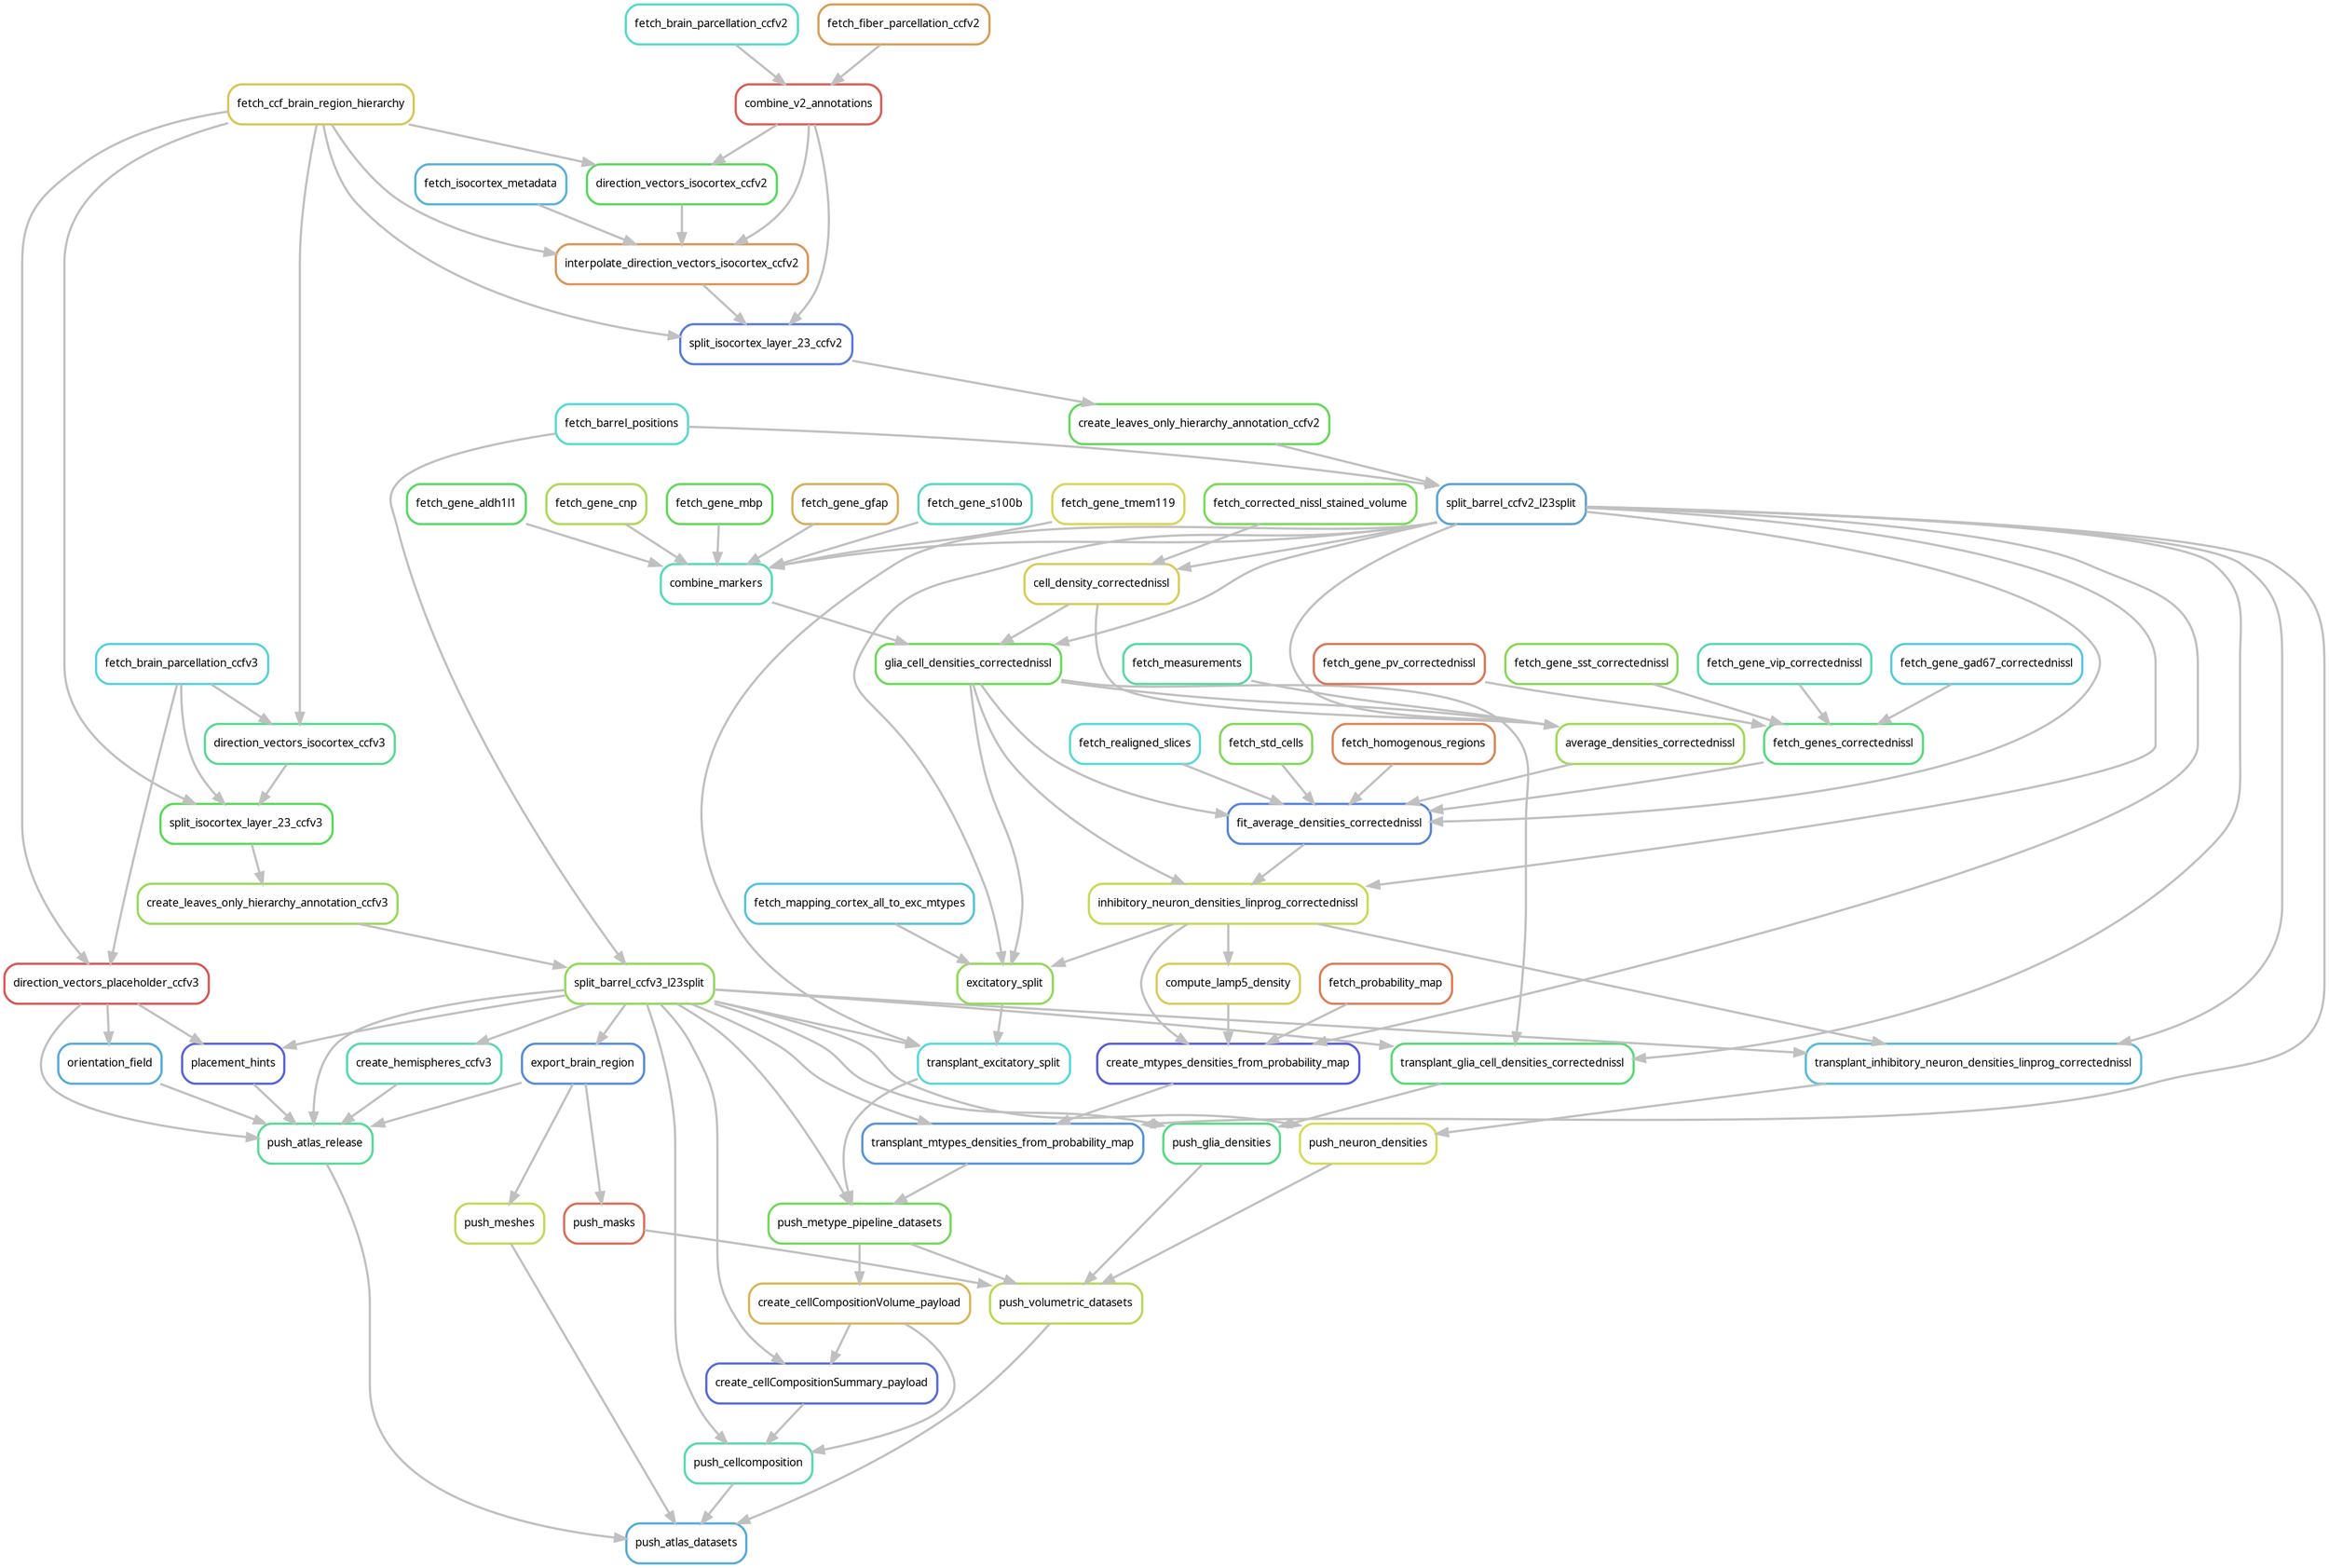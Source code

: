 digraph snakemake_dag {
    graph[bgcolor=white, margin=0];
    node[shape=box, style=rounded, fontname=sans,                 fontsize=10, penwidth=2];
    edge[penwidth=2, color=grey];
	0[label = "push_atlas_datasets", color = "0.56 0.6 0.85", style="rounded"];
	1[label = "push_atlas_release", color = "0.42 0.6 0.85", style="rounded"];
	2[label = "export_brain_region", color = "0.60 0.6 0.85", style="rounded"];
	3[label = "split_barrel_ccfv3_l23split", color = "0.26 0.6 0.85", style="rounded"];
	4[label = "create_leaves_only_hierarchy_annotation_ccfv3", color = "0.25 0.6 0.85", style="rounded"];
	5[label = "split_isocortex_layer_23_ccfv3", color = "0.33 0.6 0.85", style="rounded"];
	6[label = "fetch_ccf_brain_region_hierarchy", color = "0.14 0.6 0.85", style="rounded"];
	7[label = "fetch_brain_parcellation_ccfv3", color = "0.51 0.6 0.85", style="rounded"];
	8[label = "direction_vectors_isocortex_ccfv3", color = "0.41 0.6 0.85", style="rounded"];
	9[label = "fetch_barrel_positions", color = "0.49 0.6 0.85", style="rounded"];
	10[label = "create_hemispheres_ccfv3", color = "0.44 0.6 0.85", style="rounded"];
	11[label = "placement_hints", color = "0.65 0.6 0.85", style="rounded"];
	12[label = "direction_vectors_placeholder_ccfv3", color = "0.00 0.6 0.85", style="rounded"];
	13[label = "orientation_field", color = "0.56 0.6 0.85", style="rounded"];
	14[label = "push_meshes", color = "0.20 0.6 0.85", style="rounded"];
	15[label = "push_volumetric_datasets", color = "0.21 0.6 0.85", style="rounded"];
	16[label = "push_masks", color = "0.03 0.6 0.85", style="rounded"];
	17[label = "push_glia_densities", color = "0.39 0.6 0.85", style="rounded"];
	18[label = "transplant_glia_cell_densities_correctednissl", color = "0.37 0.6 0.85", style="rounded"];
	19[label = "split_barrel_ccfv2_l23split", color = "0.57 0.6 0.85", style="rounded"];
	20[label = "create_leaves_only_hierarchy_annotation_ccfv2", color = "0.32 0.6 0.85", style="rounded"];
	21[label = "split_isocortex_layer_23_ccfv2", color = "0.62 0.6 0.85", style="rounded"];
	22[label = "combine_v2_annotations", color = "0.01 0.6 0.85", style="rounded"];
	23[label = "fetch_brain_parcellation_ccfv2", color = "0.48 0.6 0.85", style="rounded"];
	24[label = "fetch_fiber_parcellation_ccfv2", color = "0.09 0.6 0.85", style="rounded"];
	25[label = "interpolate_direction_vectors_isocortex_ccfv2", color = "0.08 0.6 0.85", style="rounded"];
	26[label = "direction_vectors_isocortex_ccfv2", color = "0.34 0.6 0.85", style="rounded"];
	27[label = "fetch_isocortex_metadata", color = "0.55 0.6 0.85", style="rounded"];
	28[label = "glia_cell_densities_correctednissl", color = "0.31 0.6 0.85", style="rounded"];
	29[label = "cell_density_correctednissl", color = "0.15 0.6 0.85", style="rounded"];
	30[label = "fetch_corrected_nissl_stained_volume", color = "0.29 0.6 0.85", style="rounded"];
	31[label = "combine_markers", color = "0.46 0.6 0.85", style="rounded"];
	32[label = "fetch_gene_aldh1l1", color = "0.35 0.6 0.85", style="rounded"];
	33[label = "fetch_gene_cnp", color = "0.22 0.6 0.85", style="rounded"];
	34[label = "fetch_gene_mbp", color = "0.32 0.6 0.85", style="rounded"];
	35[label = "fetch_gene_gfap", color = "0.11 0.6 0.85", style="rounded"];
	36[label = "fetch_gene_s100b", color = "0.47 0.6 0.85", style="rounded"];
	37[label = "fetch_gene_tmem119", color = "0.16 0.6 0.85", style="rounded"];
	38[label = "push_neuron_densities", color = "0.17 0.6 0.85", style="rounded"];
	39[label = "transplant_inhibitory_neuron_densities_linprog_correctednissl", color = "0.54 0.6 0.85", style="rounded"];
	40[label = "inhibitory_neuron_densities_linprog_correctednissl", color = "0.19 0.6 0.85", style="rounded"];
	41[label = "fit_average_densities_correctednissl", color = "0.61 0.6 0.85", style="rounded"];
	42[label = "fetch_genes_correctednissl", color = "0.38 0.6 0.85", style="rounded"];
	43[label = "fetch_gene_pv_correctednissl", color = "0.04 0.6 0.85", style="rounded"];
	44[label = "fetch_gene_sst_correctednissl", color = "0.27 0.6 0.85", style="rounded"];
	45[label = "fetch_gene_vip_correctednissl", color = "0.44 0.6 0.85", style="rounded"];
	46[label = "fetch_gene_gad67_correctednissl", color = "0.52 0.6 0.85", style="rounded"];
	47[label = "fetch_realigned_slices", color = "0.50 0.6 0.85", style="rounded"];
	48[label = "fetch_std_cells", color = "0.28 0.6 0.85", style="rounded"];
	49[label = "average_densities_correctednissl", color = "0.24 0.6 0.85", style="rounded"];
	50[label = "fetch_measurements", color = "0.43 0.6 0.85", style="rounded"];
	51[label = "fetch_homogenous_regions", color = "0.06 0.6 0.85", style="rounded"];
	52[label = "push_metype_pipeline_datasets", color = "0.30 0.6 0.85", style="rounded"];
	53[label = "transplant_excitatory_split", color = "0.50 0.6 0.85", style="rounded"];
	54[label = "excitatory_split", color = "0.26 0.6 0.85", style="rounded"];
	55[label = "fetch_mapping_cortex_all_to_exc_mtypes", color = "0.53 0.6 0.85", style="rounded"];
	56[label = "transplant_mtypes_densities_from_probability_map", color = "0.59 0.6 0.85", style="rounded"];
	57[label = "create_mtypes_densities_from_probability_map", color = "0.66 0.6 0.85", style="rounded"];
	58[label = "fetch_probability_map", color = "0.05 0.6 0.85", style="rounded"];
	59[label = "compute_lamp5_density", color = "0.15 0.6 0.85", style="rounded"];
	60[label = "push_cellcomposition", color = "0.45 0.6 0.85", style="rounded"];
	61[label = "create_cellCompositionVolume_payload", color = "0.12 0.6 0.85", style="rounded"];
	62[label = "create_cellCompositionSummary_payload", color = "0.64 0.6 0.85", style="rounded"];
	1 -> 0
	14 -> 0
	15 -> 0
	60 -> 0
	2 -> 1
	3 -> 1
	10 -> 1
	11 -> 1
	12 -> 1
	13 -> 1
	3 -> 2
	4 -> 3
	9 -> 3
	5 -> 4
	6 -> 5
	7 -> 5
	8 -> 5
	7 -> 8
	6 -> 8
	3 -> 10
	3 -> 11
	12 -> 11
	6 -> 12
	7 -> 12
	12 -> 13
	2 -> 14
	16 -> 15
	17 -> 15
	38 -> 15
	52 -> 15
	2 -> 16
	18 -> 17
	3 -> 17
	3 -> 18
	19 -> 18
	28 -> 18
	20 -> 19
	9 -> 19
	21 -> 20
	6 -> 21
	22 -> 21
	25 -> 21
	23 -> 22
	24 -> 22
	22 -> 25
	6 -> 25
	26 -> 25
	27 -> 25
	22 -> 26
	6 -> 26
	19 -> 28
	29 -> 28
	31 -> 28
	19 -> 29
	30 -> 29
	32 -> 31
	33 -> 31
	34 -> 31
	35 -> 31
	36 -> 31
	37 -> 31
	19 -> 31
	39 -> 38
	3 -> 38
	3 -> 39
	19 -> 39
	40 -> 39
	19 -> 40
	28 -> 40
	41 -> 40
	42 -> 41
	47 -> 41
	48 -> 41
	19 -> 41
	28 -> 41
	49 -> 41
	51 -> 41
	43 -> 42
	44 -> 42
	45 -> 42
	46 -> 42
	19 -> 49
	29 -> 49
	28 -> 49
	50 -> 49
	53 -> 52
	56 -> 52
	3 -> 52
	3 -> 53
	19 -> 53
	54 -> 53
	40 -> 54
	19 -> 54
	28 -> 54
	55 -> 54
	3 -> 56
	19 -> 56
	57 -> 56
	40 -> 57
	19 -> 57
	58 -> 57
	59 -> 57
	40 -> 59
	3 -> 60
	61 -> 60
	62 -> 60
	52 -> 61
	3 -> 62
	61 -> 62
}            
